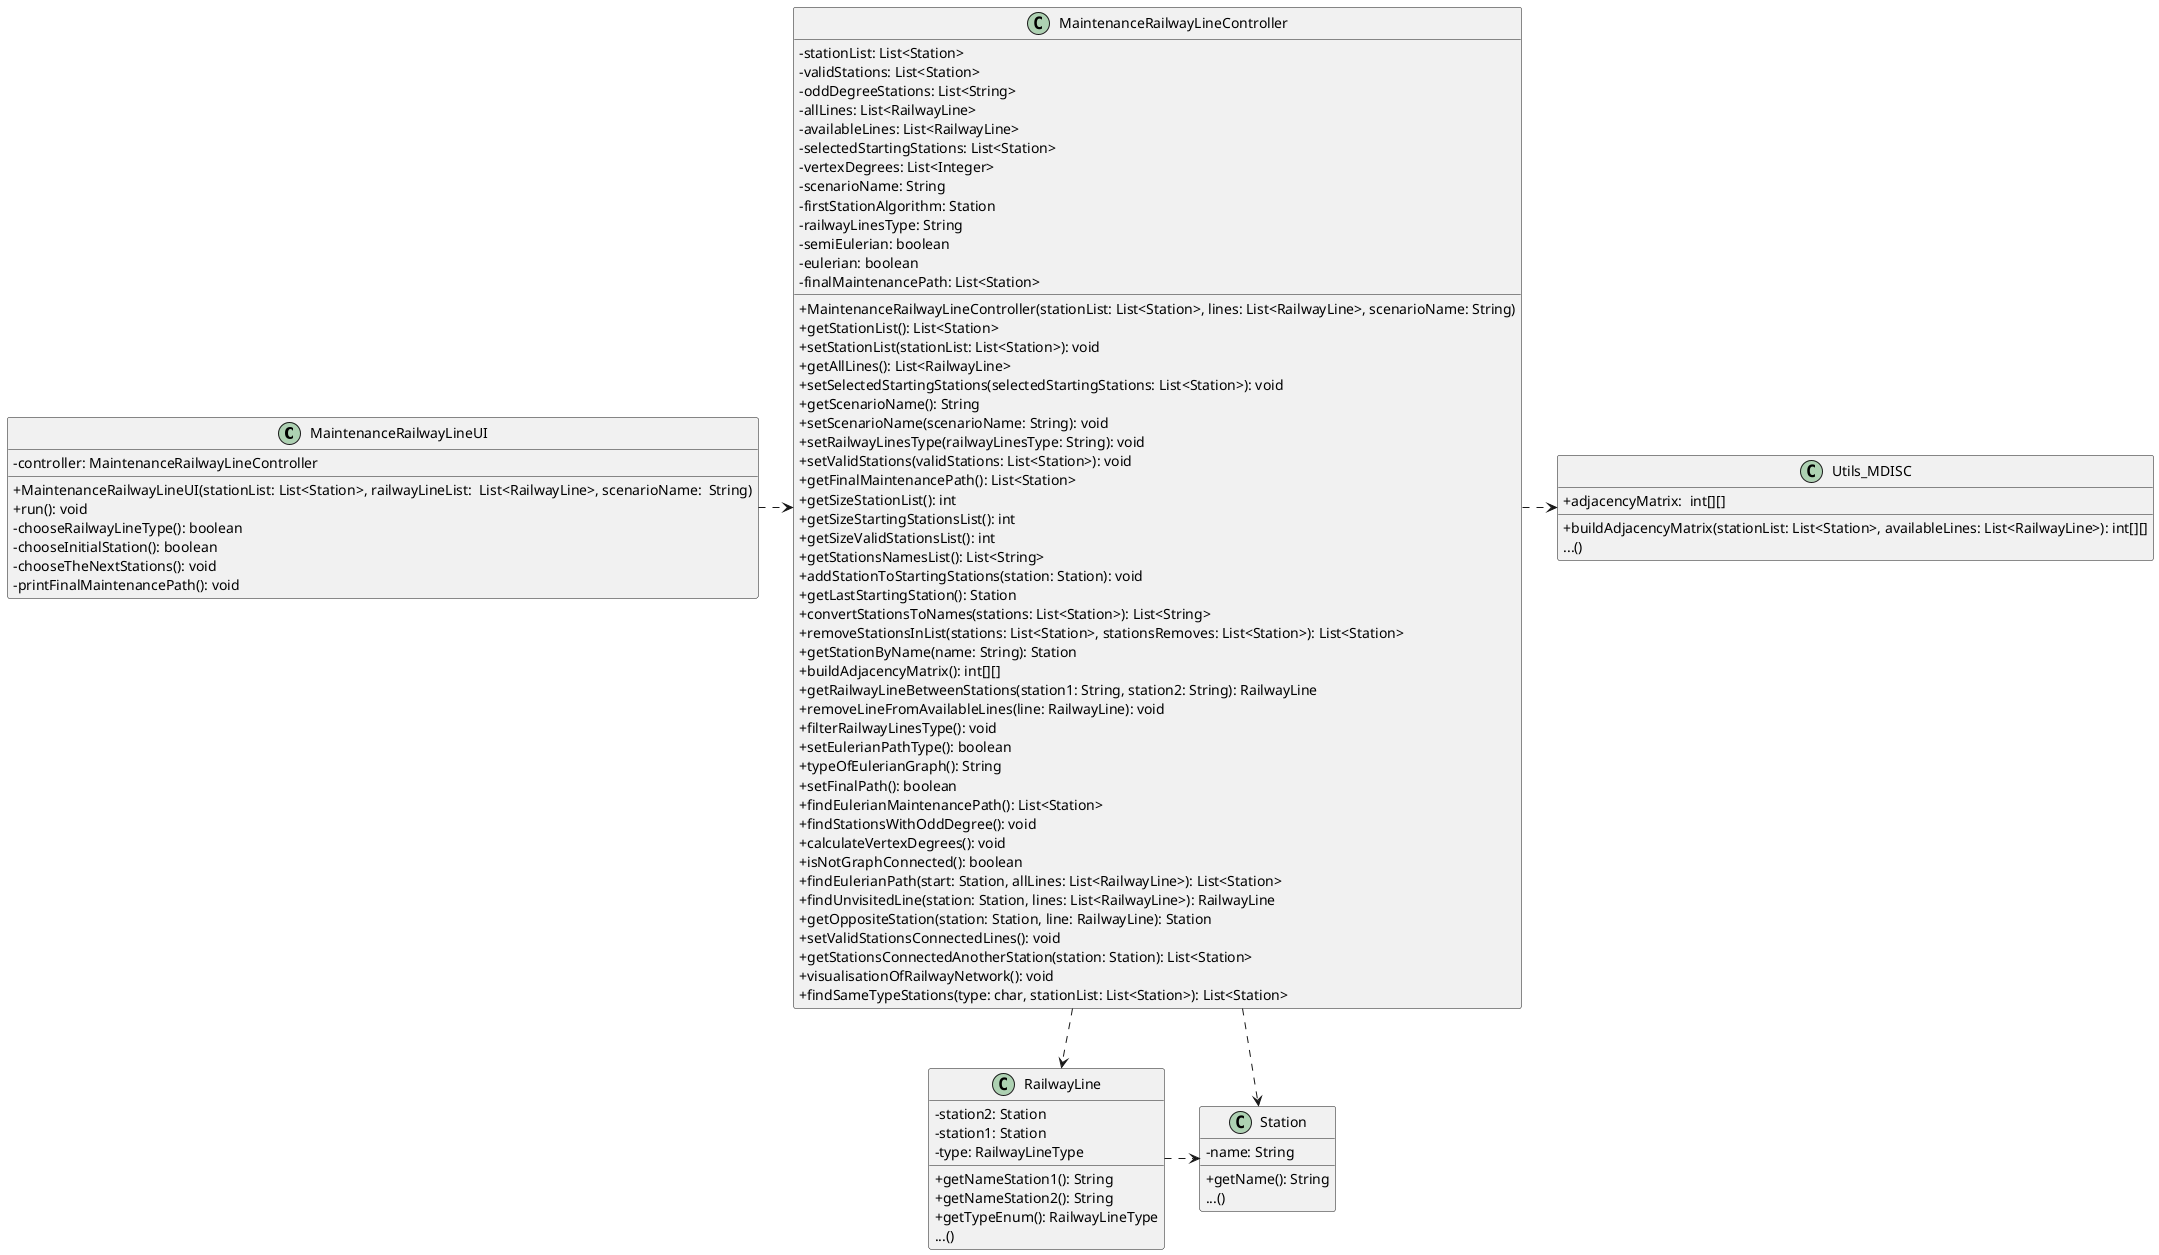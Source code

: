 @startuml

skinparam packageStyle rectangle
skinparam shadowing false
skinparam linetype polyline

skinparam classAttributeIconSize 0

class MaintenanceRailwayLineUI {
    - controller: MaintenanceRailwayLineController
    + MaintenanceRailwayLineUI(stationList: List<Station>, railwayLineList:  List<RailwayLine>, scenarioName:  String)
    + run(): void
    - chooseRailwayLineType(): boolean
    - chooseInitialStation(): boolean
    - chooseTheNextStations(): void
    - printFinalMaintenancePath(): void
}

class MaintenanceRailwayLineController {
    - stationList: List<Station>
    - validStations: List<Station>
    - oddDegreeStations: List<String>
    - allLines: List<RailwayLine>
    - availableLines: List<RailwayLine>
    - selectedStartingStations: List<Station>
    - vertexDegrees: List<Integer>
    - scenarioName: String
    - firstStationAlgorithm: Station
    - railwayLinesType: String
    - semiEulerian: boolean
    - eulerian: boolean
    - finalMaintenancePath: List<Station>
    + MaintenanceRailwayLineController(stationList: List<Station>, lines: List<RailwayLine>, scenarioName: String)
    + getStationList(): List<Station>
    + setStationList(stationList: List<Station>): void
    + getAllLines(): List<RailwayLine>
    + setSelectedStartingStations(selectedStartingStations: List<Station>): void
    + getScenarioName(): String
    + setScenarioName(scenarioName: String): void
    + setRailwayLinesType(railwayLinesType: String): void
    + setValidStations(validStations: List<Station>): void
    + getFinalMaintenancePath(): List<Station>
    + getSizeStationList(): int
    + getSizeStartingStationsList(): int
    + getSizeValidStationsList(): int
    + getStationsNamesList(): List<String>
    + addStationToStartingStations(station: Station): void
    + getLastStartingStation(): Station
    + convertStationsToNames(stations: List<Station>): List<String>
    + removeStationsInList(stations: List<Station>, stationsRemoves: List<Station>): List<Station>
    + getStationByName(name: String): Station
    + buildAdjacencyMatrix(): int[][]
    + getRailwayLineBetweenStations(station1: String, station2: String): RailwayLine
    + removeLineFromAvailableLines(line: RailwayLine): void
    + filterRailwayLinesType(): void
    + setEulerianPathType(): boolean
    + typeOfEulerianGraph(): String
    + setFinalPath(): boolean
    + findEulerianMaintenancePath(): List<Station>
    + findStationsWithOddDegree(): void
    + calculateVertexDegrees(): void
    + isNotGraphConnected(): boolean
    + findEulerianPath(start: Station, allLines: List<RailwayLine>): List<Station>
    + findUnvisitedLine(station: Station, lines: List<RailwayLine>): RailwayLine
    + getOppositeStation(station: Station, line: RailwayLine): Station
    + setValidStationsConnectedLines(): void
    + getStationsConnectedAnotherStation(station: Station): List<Station>
    + visualisationOfRailwayNetwork(): void
    + findSameTypeStations(type: char, stationList: List<Station>): List<Station>
}

class Utils_MDISC {
    + buildAdjacencyMatrix(stationList: List<Station>, availableLines: List<RailwayLine>): int[][]
    + adjacencyMatrix:  int[][]
    ...()
}

class Station {
    + getName(): String
    - name: String
    ...()
}

class RailwayLine {
    + getNameStation1(): String
    + getNameStation2(): String
    - station2: Station
    - station1: Station
    + getTypeEnum(): RailwayLineType
    - type: RailwayLineType
    ...()
}



MaintenanceRailwayLineUI .> MaintenanceRailwayLineController
MaintenanceRailwayLineController .> Utils_MDISC
MaintenanceRailwayLineController -.> Station
MaintenanceRailwayLineController .> RailwayLine
RailwayLine .> Station

@enduml
